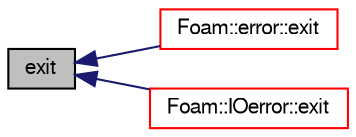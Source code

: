 digraph "exit"
{
  bgcolor="transparent";
  edge [fontname="FreeSans",fontsize="10",labelfontname="FreeSans",labelfontsize="10"];
  node [fontname="FreeSans",fontsize="10",shape=record];
  rankdir="LR";
  Node5379 [label="exit",height=0.2,width=0.4,color="black", fillcolor="grey75", style="filled", fontcolor="black"];
  Node5379 -> Node5380 [dir="back",color="midnightblue",fontsize="10",style="solid",fontname="FreeSans"];
  Node5380 [label="Foam::error::exit",height=0.2,width=0.4,color="red",URL="$a26082.html#a8e05d3ad7f8730ff9a8bab5360fd7854",tooltip="Exit : can be called for any error to exit program. "];
  Node5379 -> Node8802 [dir="back",color="midnightblue",fontsize="10",style="solid",fontname="FreeSans"];
  Node8802 [label="Foam::IOerror::exit",height=0.2,width=0.4,color="red",URL="$a26086.html#a8e05d3ad7f8730ff9a8bab5360fd7854",tooltip="Exit : can be called for any error to exit program. "];
}
